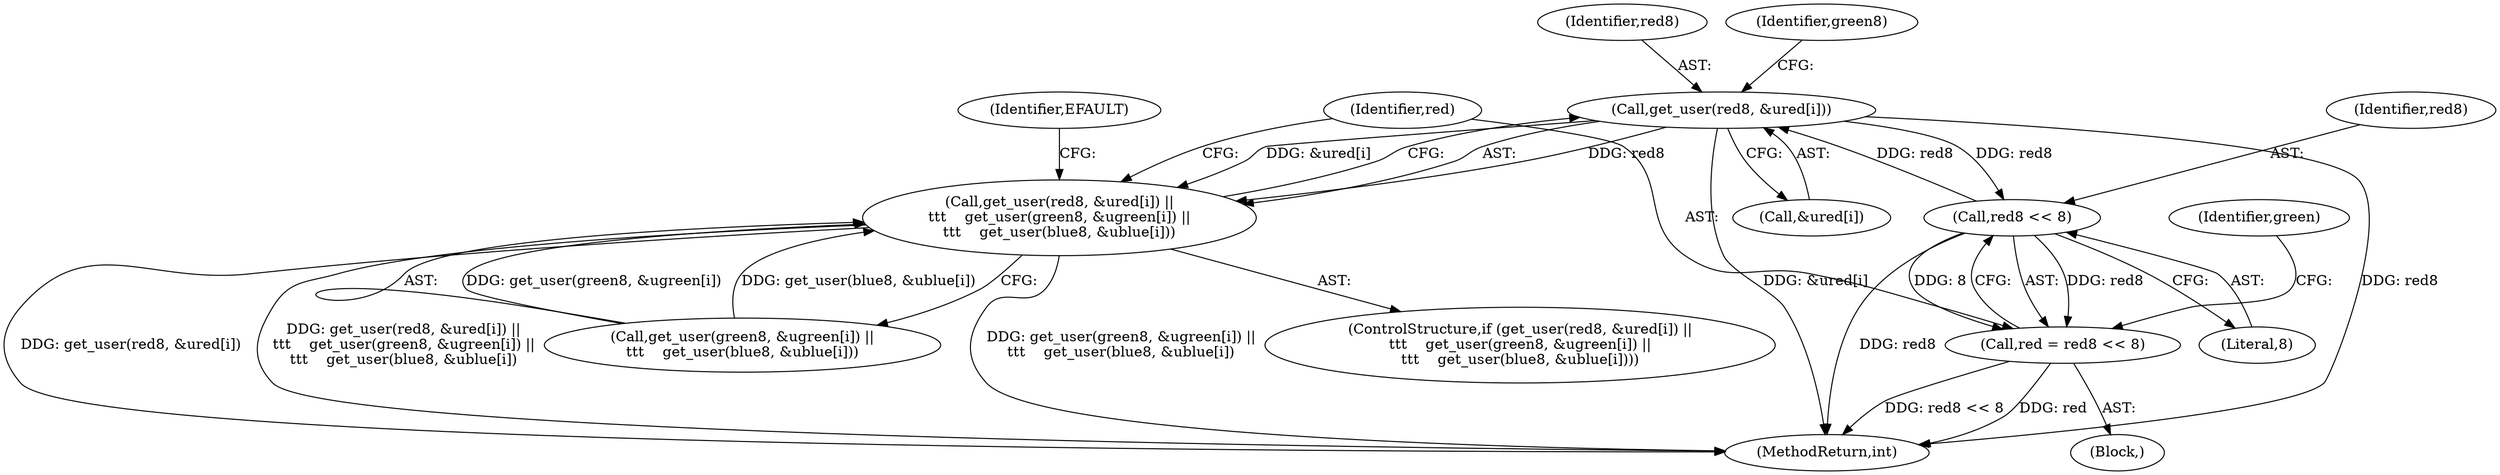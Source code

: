 digraph "0_linux_250c6c49e3b68756b14983c076183568636e2bde@array" {
"1000274" [label="(Call,get_user(red8, &ured[i]))"];
"1000298" [label="(Call,red8 << 8)"];
"1000274" [label="(Call,get_user(red8, &ured[i]))"];
"1000273" [label="(Call,get_user(red8, &ured[i]) ||\n\t\t\t    get_user(green8, &ugreen[i]) ||\n\t\t\t    get_user(blue8, &ublue[i]))"];
"1000296" [label="(Call,red = red8 << 8)"];
"1000297" [label="(Identifier,red)"];
"1000295" [label="(Identifier,EFAULT)"];
"1000300" [label="(Literal,8)"];
"1000298" [label="(Call,red8 << 8)"];
"1000296" [label="(Call,red = red8 << 8)"];
"1000299" [label="(Identifier,red8)"];
"1000302" [label="(Identifier,green)"];
"1000275" [label="(Identifier,red8)"];
"1000280" [label="(Call,get_user(green8, &ugreen[i]) ||\n\t\t\t    get_user(blue8, &ublue[i]))"];
"1000273" [label="(Call,get_user(red8, &ured[i]) ||\n\t\t\t    get_user(green8, &ugreen[i]) ||\n\t\t\t    get_user(blue8, &ublue[i]))"];
"1000476" [label="(MethodReturn,int)"];
"1000270" [label="(Block,)"];
"1000272" [label="(ControlStructure,if (get_user(red8, &ured[i]) ||\n\t\t\t    get_user(green8, &ugreen[i]) ||\n\t\t\t    get_user(blue8, &ublue[i])))"];
"1000282" [label="(Identifier,green8)"];
"1000276" [label="(Call,&ured[i])"];
"1000274" [label="(Call,get_user(red8, &ured[i]))"];
"1000274" -> "1000273"  [label="AST: "];
"1000274" -> "1000276"  [label="CFG: "];
"1000275" -> "1000274"  [label="AST: "];
"1000276" -> "1000274"  [label="AST: "];
"1000282" -> "1000274"  [label="CFG: "];
"1000273" -> "1000274"  [label="CFG: "];
"1000274" -> "1000476"  [label="DDG: red8"];
"1000274" -> "1000476"  [label="DDG: &ured[i]"];
"1000274" -> "1000273"  [label="DDG: red8"];
"1000274" -> "1000273"  [label="DDG: &ured[i]"];
"1000298" -> "1000274"  [label="DDG: red8"];
"1000274" -> "1000298"  [label="DDG: red8"];
"1000298" -> "1000296"  [label="AST: "];
"1000298" -> "1000300"  [label="CFG: "];
"1000299" -> "1000298"  [label="AST: "];
"1000300" -> "1000298"  [label="AST: "];
"1000296" -> "1000298"  [label="CFG: "];
"1000298" -> "1000476"  [label="DDG: red8"];
"1000298" -> "1000296"  [label="DDG: red8"];
"1000298" -> "1000296"  [label="DDG: 8"];
"1000273" -> "1000272"  [label="AST: "];
"1000273" -> "1000280"  [label="CFG: "];
"1000280" -> "1000273"  [label="AST: "];
"1000295" -> "1000273"  [label="CFG: "];
"1000297" -> "1000273"  [label="CFG: "];
"1000273" -> "1000476"  [label="DDG: get_user(green8, &ugreen[i]) ||\n\t\t\t    get_user(blue8, &ublue[i])"];
"1000273" -> "1000476"  [label="DDG: get_user(red8, &ured[i])"];
"1000273" -> "1000476"  [label="DDG: get_user(red8, &ured[i]) ||\n\t\t\t    get_user(green8, &ugreen[i]) ||\n\t\t\t    get_user(blue8, &ublue[i])"];
"1000280" -> "1000273"  [label="DDG: get_user(green8, &ugreen[i])"];
"1000280" -> "1000273"  [label="DDG: get_user(blue8, &ublue[i])"];
"1000296" -> "1000270"  [label="AST: "];
"1000297" -> "1000296"  [label="AST: "];
"1000302" -> "1000296"  [label="CFG: "];
"1000296" -> "1000476"  [label="DDG: red8 << 8"];
"1000296" -> "1000476"  [label="DDG: red"];
}
